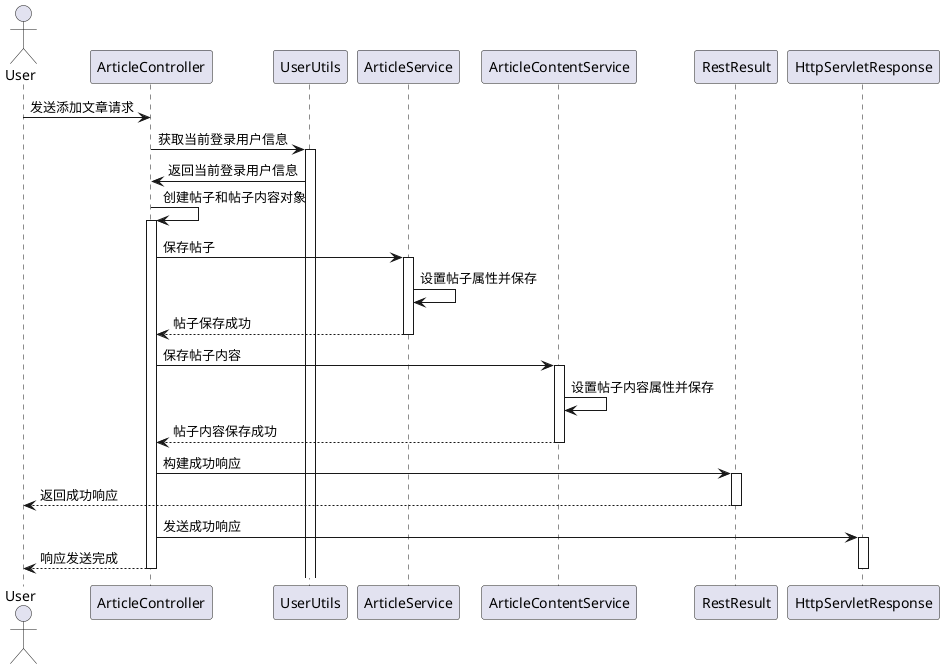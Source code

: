 @startuml
actor User
participant ArticleController
participant UserUtils
participant ArticleService
participant ArticleContentService
participant RestResult
participant HttpServletResponse

User -> ArticleController: 发送添加文章请求
ArticleController -> UserUtils: 获取当前登录用户信息
activate UserUtils
UserUtils -> ArticleController: 返回当前登录用户信息
ArticleController -> ArticleController: 创建帖子和帖子内容对象
activate ArticleController
ArticleController -> ArticleService: 保存帖子
activate ArticleService
ArticleService -> ArticleService: 设置帖子属性并保存
ArticleService --> ArticleController: 帖子保存成功
deactivate ArticleService
ArticleController -> ArticleContentService: 保存帖子内容
activate ArticleContentService
ArticleContentService -> ArticleContentService: 设置帖子内容属性并保存
ArticleContentService --> ArticleController: 帖子内容保存成功
deactivate ArticleContentService
ArticleController -> RestResult: 构建成功响应
activate RestResult
RestResult --> User: 返回成功响应
deactivate RestResult
ArticleController -> HttpServletResponse: 发送成功响应
activate HttpServletResponse
ArticleController --> User: 响应发送完成
deactivate HttpServletResponse
deactivate ArticleController
@enduml
